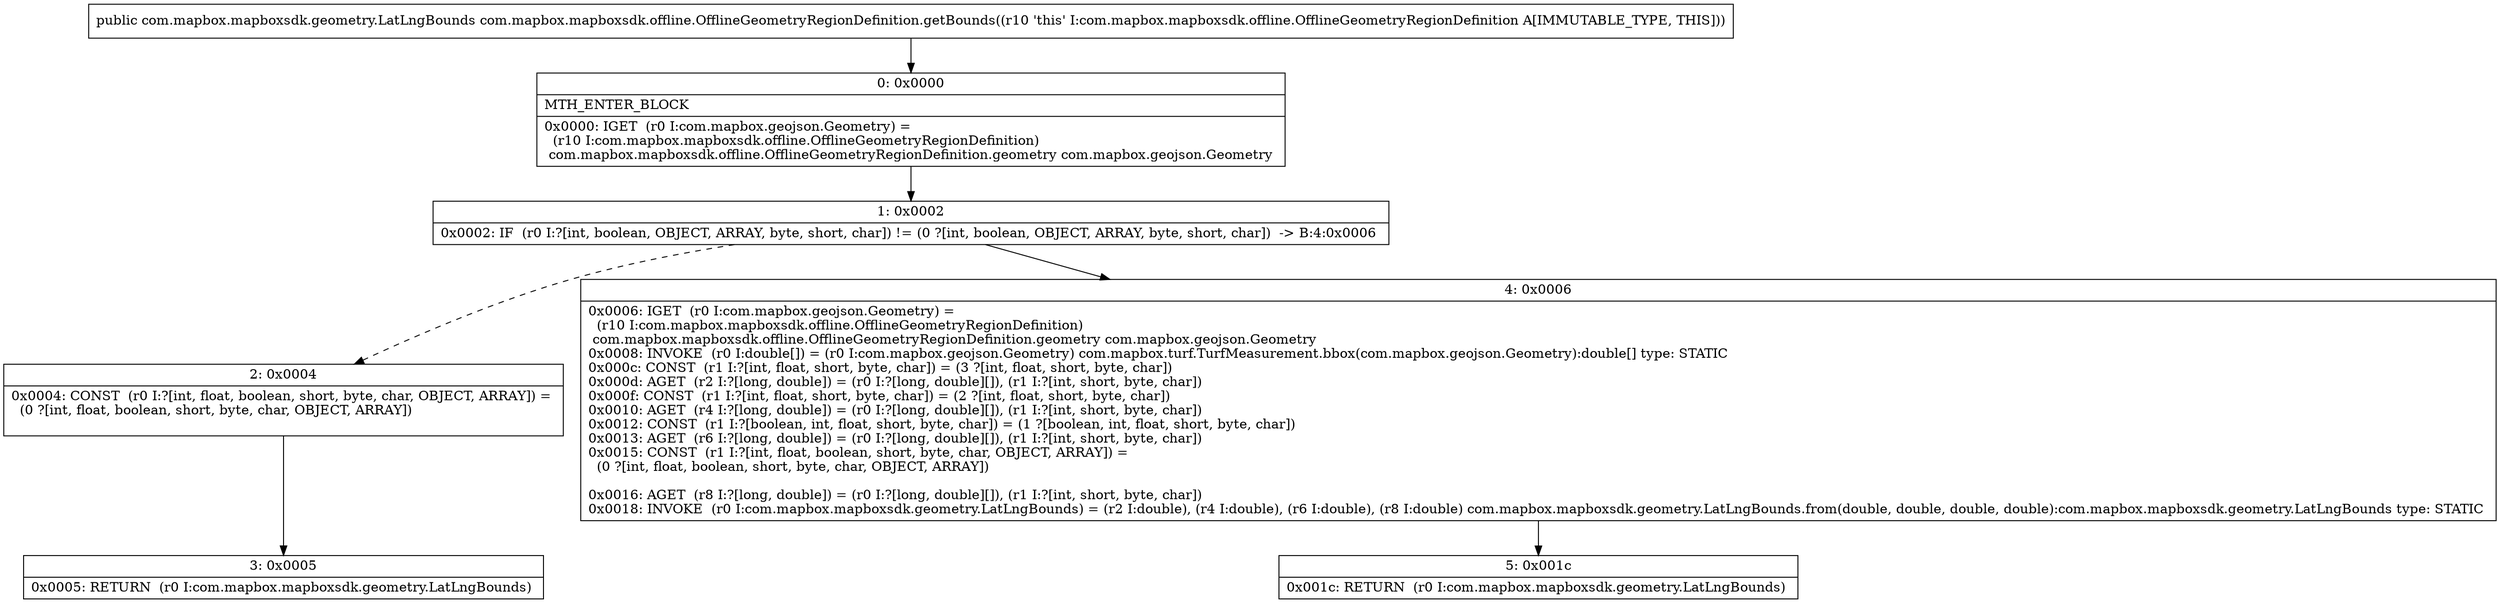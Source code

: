 digraph "CFG forcom.mapbox.mapboxsdk.offline.OfflineGeometryRegionDefinition.getBounds()Lcom\/mapbox\/mapboxsdk\/geometry\/LatLngBounds;" {
Node_0 [shape=record,label="{0\:\ 0x0000|MTH_ENTER_BLOCK\l|0x0000: IGET  (r0 I:com.mapbox.geojson.Geometry) = \l  (r10 I:com.mapbox.mapboxsdk.offline.OfflineGeometryRegionDefinition)\l com.mapbox.mapboxsdk.offline.OfflineGeometryRegionDefinition.geometry com.mapbox.geojson.Geometry \l}"];
Node_1 [shape=record,label="{1\:\ 0x0002|0x0002: IF  (r0 I:?[int, boolean, OBJECT, ARRAY, byte, short, char]) != (0 ?[int, boolean, OBJECT, ARRAY, byte, short, char])  \-\> B:4:0x0006 \l}"];
Node_2 [shape=record,label="{2\:\ 0x0004|0x0004: CONST  (r0 I:?[int, float, boolean, short, byte, char, OBJECT, ARRAY]) = \l  (0 ?[int, float, boolean, short, byte, char, OBJECT, ARRAY])\l \l}"];
Node_3 [shape=record,label="{3\:\ 0x0005|0x0005: RETURN  (r0 I:com.mapbox.mapboxsdk.geometry.LatLngBounds) \l}"];
Node_4 [shape=record,label="{4\:\ 0x0006|0x0006: IGET  (r0 I:com.mapbox.geojson.Geometry) = \l  (r10 I:com.mapbox.mapboxsdk.offline.OfflineGeometryRegionDefinition)\l com.mapbox.mapboxsdk.offline.OfflineGeometryRegionDefinition.geometry com.mapbox.geojson.Geometry \l0x0008: INVOKE  (r0 I:double[]) = (r0 I:com.mapbox.geojson.Geometry) com.mapbox.turf.TurfMeasurement.bbox(com.mapbox.geojson.Geometry):double[] type: STATIC \l0x000c: CONST  (r1 I:?[int, float, short, byte, char]) = (3 ?[int, float, short, byte, char]) \l0x000d: AGET  (r2 I:?[long, double]) = (r0 I:?[long, double][]), (r1 I:?[int, short, byte, char]) \l0x000f: CONST  (r1 I:?[int, float, short, byte, char]) = (2 ?[int, float, short, byte, char]) \l0x0010: AGET  (r4 I:?[long, double]) = (r0 I:?[long, double][]), (r1 I:?[int, short, byte, char]) \l0x0012: CONST  (r1 I:?[boolean, int, float, short, byte, char]) = (1 ?[boolean, int, float, short, byte, char]) \l0x0013: AGET  (r6 I:?[long, double]) = (r0 I:?[long, double][]), (r1 I:?[int, short, byte, char]) \l0x0015: CONST  (r1 I:?[int, float, boolean, short, byte, char, OBJECT, ARRAY]) = \l  (0 ?[int, float, boolean, short, byte, char, OBJECT, ARRAY])\l \l0x0016: AGET  (r8 I:?[long, double]) = (r0 I:?[long, double][]), (r1 I:?[int, short, byte, char]) \l0x0018: INVOKE  (r0 I:com.mapbox.mapboxsdk.geometry.LatLngBounds) = (r2 I:double), (r4 I:double), (r6 I:double), (r8 I:double) com.mapbox.mapboxsdk.geometry.LatLngBounds.from(double, double, double, double):com.mapbox.mapboxsdk.geometry.LatLngBounds type: STATIC \l}"];
Node_5 [shape=record,label="{5\:\ 0x001c|0x001c: RETURN  (r0 I:com.mapbox.mapboxsdk.geometry.LatLngBounds) \l}"];
MethodNode[shape=record,label="{public com.mapbox.mapboxsdk.geometry.LatLngBounds com.mapbox.mapboxsdk.offline.OfflineGeometryRegionDefinition.getBounds((r10 'this' I:com.mapbox.mapboxsdk.offline.OfflineGeometryRegionDefinition A[IMMUTABLE_TYPE, THIS])) }"];
MethodNode -> Node_0;
Node_0 -> Node_1;
Node_1 -> Node_2[style=dashed];
Node_1 -> Node_4;
Node_2 -> Node_3;
Node_4 -> Node_5;
}

